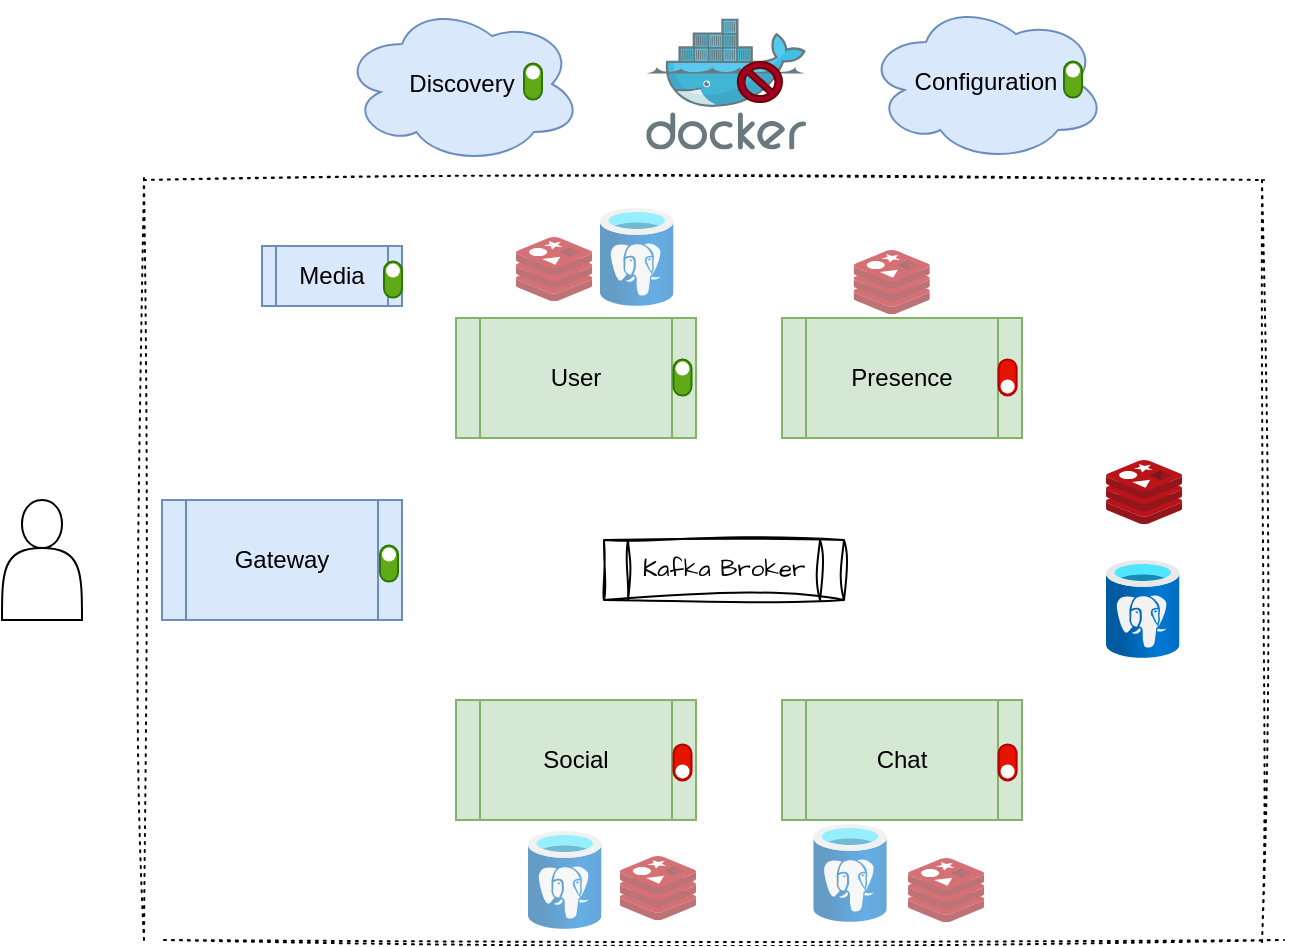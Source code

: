 <mxfile version="24.8.4">
  <diagram name="Página-1" id="XVfcslkLxp-1_akfeJbB">
    <mxGraphModel grid="1" page="1" gridSize="10" guides="1" tooltips="1" connect="1" arrows="1" fold="1" pageScale="1" pageWidth="827" pageHeight="1169" background="#ffffff" math="0" shadow="0">
      <root>
        <mxCell id="0" />
        <mxCell id="1" parent="0" />
        <mxCell id="vIGgO8d-_sJmQ2ijWdVl-20" value="Presence" style="shape=process;whiteSpace=wrap;html=1;backgroundOutline=1;fillColor=#d5e8d4;strokeColor=#82b366;shadow=0;" vertex="1" parent="1">
          <mxGeometry x="279" y="169" width="120" height="60" as="geometry" />
        </mxCell>
        <mxCell id="vIGgO8d-_sJmQ2ijWdVl-21" value="User" style="shape=process;whiteSpace=wrap;html=1;backgroundOutline=1;fillColor=#d5e8d4;strokeColor=#82b366;" vertex="1" parent="1">
          <mxGeometry x="116" y="169" width="120" height="60" as="geometry" />
        </mxCell>
        <mxCell id="vIGgO8d-_sJmQ2ijWdVl-22" value="Social" style="shape=process;whiteSpace=wrap;html=1;backgroundOutline=1;fillColor=#d5e8d4;strokeColor=#82b366;shadow=0;" vertex="1" parent="1">
          <mxGeometry x="116" y="360" width="120" height="60" as="geometry" />
        </mxCell>
        <mxCell id="vIGgO8d-_sJmQ2ijWdVl-28" value="Discovery" style="ellipse;shape=cloud;whiteSpace=wrap;html=1;fillColor=#dae8fc;strokeColor=#6c8ebf;" vertex="1" parent="1">
          <mxGeometry x="59" y="12" width="120" height="80" as="geometry" />
        </mxCell>
        <mxCell id="vIGgO8d-_sJmQ2ijWdVl-29" value="Configuration" style="ellipse;shape=cloud;whiteSpace=wrap;html=1;fillColor=#dae8fc;strokeColor=#6c8ebf;" vertex="1" parent="1">
          <mxGeometry x="321" y="11" width="120" height="80" as="geometry" />
        </mxCell>
        <mxCell id="xb10AkClEqbW55oiNbZ6-1" value="" style="shape=actor;whiteSpace=wrap;html=1;" vertex="1" parent="1">
          <mxGeometry x="-111" y="260" width="40" height="60" as="geometry" />
        </mxCell>
        <mxCell id="IZCMPp9ksf4zXM8ulBQ1-1" value="Media" style="shape=process;whiteSpace=wrap;html=1;backgroundOutline=1;fillColor=#dae8fc;strokeColor=#6c8ebf;" vertex="1" parent="1">
          <mxGeometry x="19" y="133" width="70" height="30" as="geometry" />
        </mxCell>
        <mxCell id="IZCMPp9ksf4zXM8ulBQ1-2" value="Chat" style="shape=process;whiteSpace=wrap;html=1;backgroundOutline=1;fillColor=#d5e8d4;strokeColor=#82b366;shadow=0;" vertex="1" parent="1">
          <mxGeometry x="279" y="360" width="120" height="60" as="geometry" />
        </mxCell>
        <mxCell id="IZCMPp9ksf4zXM8ulBQ1-3" value="Gateway" style="shape=process;whiteSpace=wrap;html=1;backgroundOutline=1;fillColor=#dae8fc;strokeColor=#6c8ebf;" vertex="1" parent="1">
          <mxGeometry x="-31" y="260" width="120" height="60" as="geometry" />
        </mxCell>
        <mxCell id="IZCMPp9ksf4zXM8ulBQ1-4" value="" style="shape=image;html=1;verticalAlign=top;verticalLabelPosition=bottom;labelBackgroundColor=#ffffff;imageAspect=0;aspect=fixed;image=https://cdn2.iconfinder.com/data/icons/boxicons-logos/24/bxl-spring-boot-128.png;hachureGap=4;fontFamily=Architects Daughter;fontSource=https%3A%2F%2Ffonts.googleapis.com%2Fcss%3Ffamily%3DArchitects%2BDaughter;imageBackground=none;imageBorder=none;fillColor=#d5e8d4;strokeColor=#82b366;shadow=0;" vertex="1" parent="1">
          <mxGeometry x="281" y="183" width="28" height="28" as="geometry" />
        </mxCell>
        <mxCell id="IZCMPp9ksf4zXM8ulBQ1-5" value="" style="shape=image;html=1;verticalAlign=top;verticalLabelPosition=bottom;labelBackgroundColor=#ffffff;imageAspect=0;aspect=fixed;image=https://cdn2.iconfinder.com/data/icons/boxicons-logos/24/bxl-spring-boot-128.png;sketch=1;hachureGap=4;jiggle=2;curveFitting=1;fontFamily=Architects Daughter;fontSource=https%3A%2F%2Ffonts.googleapis.com%2Fcss%3Ffamily%3DArchitects%2BDaughter;" vertex="1" parent="1">
          <mxGeometry x="130" y="185" width="28" height="28" as="geometry" />
        </mxCell>
        <mxCell id="IZCMPp9ksf4zXM8ulBQ1-6" value="" style="shape=image;html=1;verticalAlign=top;verticalLabelPosition=bottom;labelBackgroundColor=#ffffff;imageAspect=0;aspect=fixed;image=https://cdn2.iconfinder.com/data/icons/boxicons-logos/24/bxl-spring-boot-128.png;hachureGap=4;fontFamily=Architects Daughter;fontSource=https%3A%2F%2Ffonts.googleapis.com%2Fcss%3Ffamily%3DArchitects%2BDaughter;fillColor=#d5e8d4;strokeColor=#82b366;shadow=0;" vertex="1" parent="1">
          <mxGeometry x="290" y="375" width="28" height="28" as="geometry" />
        </mxCell>
        <mxCell id="IZCMPp9ksf4zXM8ulBQ1-7" value="" style="shape=image;html=1;verticalAlign=top;verticalLabelPosition=bottom;labelBackgroundColor=#ffffff;imageAspect=0;aspect=fixed;image=https://cdn2.iconfinder.com/data/icons/boxicons-logos/24/bxl-spring-boot-128.png;hachureGap=4;fontFamily=Architects Daughter;fontSource=https%3A%2F%2Ffonts.googleapis.com%2Fcss%3Ffamily%3DArchitects%2BDaughter;fillColor=#d5e8d4;strokeColor=#82b366;shadow=0;" vertex="1" parent="1">
          <mxGeometry x="122" y="375" width="28" height="28" as="geometry" />
        </mxCell>
        <mxCell id="IZCMPp9ksf4zXM8ulBQ1-8" value="" style="image;aspect=fixed;html=1;points=[];align=center;fontSize=12;image=img/lib/azure2/databases/Azure_Database_PostgreSQL_Server.svg;sketch=1;hachureGap=4;jiggle=2;curveFitting=1;fontFamily=Architects Daughter;fontSource=https%3A%2F%2Ffonts.googleapis.com%2Fcss%3Ffamily%3DArchitects%2BDaughter;opacity=60;" vertex="1" parent="1">
          <mxGeometry x="188" y="114" width="36.75" height="49" as="geometry" />
        </mxCell>
        <mxCell id="IZCMPp9ksf4zXM8ulBQ1-9" value="" style="shape=image;html=1;verticalAlign=top;verticalLabelPosition=bottom;labelBackgroundColor=#ffffff;imageAspect=0;aspect=fixed;image=https://cdn2.iconfinder.com/data/icons/boxicons-logos/24/bxl-spring-boot-128.png;sketch=1;hachureGap=4;jiggle=2;curveFitting=1;fontFamily=Architects Daughter;fontSource=https%3A%2F%2Ffonts.googleapis.com%2Fcss%3Ffamily%3DArchitects%2BDaughter;imageBackground=none;imageBorder=none;" vertex="1" parent="1">
          <mxGeometry x="9" y="133" width="28" height="28" as="geometry" />
        </mxCell>
        <mxCell id="IZCMPp9ksf4zXM8ulBQ1-10" value="" style="shape=image;html=1;verticalAlign=top;verticalLabelPosition=bottom;labelBackgroundColor=#ffffff;imageAspect=0;aspect=fixed;image=https://cdn2.iconfinder.com/data/icons/boxicons-logos/24/bxl-spring-boot-128.png;sketch=1;hachureGap=4;jiggle=2;curveFitting=1;fontFamily=Architects Daughter;fontSource=https%3A%2F%2Ffonts.googleapis.com%2Fcss%3Ffamily%3DArchitects%2BDaughter;imageBackground=none;imageBorder=none;" vertex="1" parent="1">
          <mxGeometry x="367" y="63" width="28" height="28" as="geometry" />
        </mxCell>
        <mxCell id="IZCMPp9ksf4zXM8ulBQ1-11" value="" style="shape=image;html=1;verticalAlign=top;verticalLabelPosition=bottom;labelBackgroundColor=#ffffff;imageAspect=0;aspect=fixed;image=https://cdn2.iconfinder.com/data/icons/boxicons-logos/24/bxl-spring-boot-128.png;sketch=1;hachureGap=4;jiggle=2;curveFitting=1;fontFamily=Architects Daughter;fontSource=https%3A%2F%2Ffonts.googleapis.com%2Fcss%3Ffamily%3DArchitects%2BDaughter;imageBackground=none;imageBorder=none;" vertex="1" parent="1">
          <mxGeometry x="105" y="63" width="28" height="28" as="geometry" />
        </mxCell>
        <mxCell id="IZCMPp9ksf4zXM8ulBQ1-12" value="" style="shape=image;html=1;verticalAlign=top;verticalLabelPosition=bottom;labelBackgroundColor=#ffffff;imageAspect=0;aspect=fixed;image=https://cdn2.iconfinder.com/data/icons/boxicons-logos/24/bxl-spring-boot-128.png;sketch=1;hachureGap=4;jiggle=2;curveFitting=1;fontFamily=Architects Daughter;fontSource=https%3A%2F%2Ffonts.googleapis.com%2Fcss%3Ffamily%3DArchitects%2BDaughter;imageBackground=none;imageBorder=none;" vertex="1" parent="1">
          <mxGeometry x="-24" y="276" width="28" height="28" as="geometry" />
        </mxCell>
        <mxCell id="IZCMPp9ksf4zXM8ulBQ1-17" value="" style="image;sketch=0;aspect=fixed;html=1;points=[];align=center;fontSize=12;image=img/lib/mscae/Cache_Redis_Product.svg;hachureGap=4;jiggle=2;curveFitting=1;fontFamily=Architects Daughter;fontSource=https%3A%2F%2Ffonts.googleapis.com%2Fcss%3Ffamily%3DArchitects%2BDaughter;opacity=60;" vertex="1" parent="1">
          <mxGeometry x="342" y="439" width="38.1" height="32" as="geometry" />
        </mxCell>
        <mxCell id="IZCMPp9ksf4zXM8ulBQ1-18" value="Kafka Broker" style="shape=process;whiteSpace=wrap;html=1;backgroundOutline=1;sketch=1;hachureGap=4;jiggle=2;curveFitting=1;fontFamily=Architects Daughter;fontSource=https%3A%2F%2Ffonts.googleapis.com%2Fcss%3Ffamily%3DArchitects%2BDaughter;" vertex="1" parent="1">
          <mxGeometry x="190" y="280" width="120" height="30" as="geometry" />
        </mxCell>
        <mxCell id="IZCMPp9ksf4zXM8ulBQ1-19" value="" style="image;sketch=0;aspect=fixed;html=1;points=[];align=center;fontSize=12;image=img/lib/mscae/Cache_Redis_Product.svg;hachureGap=4;jiggle=2;curveFitting=1;fontFamily=Architects Daughter;fontSource=https%3A%2F%2Ffonts.googleapis.com%2Fcss%3Ffamily%3DArchitects%2BDaughter;opacity=60;" vertex="1" parent="1">
          <mxGeometry x="197.9" y="438" width="38.1" height="32" as="geometry" />
        </mxCell>
        <mxCell id="IZCMPp9ksf4zXM8ulBQ1-20" value="" style="image;sketch=0;aspect=fixed;html=1;points=[];align=center;fontSize=12;image=img/lib/mscae/Cache_Redis_Product.svg;hachureGap=4;jiggle=2;curveFitting=1;fontFamily=Architects Daughter;fontSource=https%3A%2F%2Ffonts.googleapis.com%2Fcss%3Ffamily%3DArchitects%2BDaughter;opacity=60;" vertex="1" parent="1">
          <mxGeometry x="314.8" y="135" width="38.1" height="32" as="geometry" />
        </mxCell>
        <mxCell id="IZCMPp9ksf4zXM8ulBQ1-21" value="" style="image;sketch=0;aspect=fixed;html=1;points=[];align=center;fontSize=12;image=img/lib/mscae/Cache_Redis_Product.svg;hachureGap=4;jiggle=2;curveFitting=1;fontFamily=Architects Daughter;fontSource=https%3A%2F%2Ffonts.googleapis.com%2Fcss%3Ffamily%3DArchitects%2BDaughter;opacity=60;" vertex="1" parent="1">
          <mxGeometry x="146" y="128.5" width="38.1" height="32" as="geometry" />
        </mxCell>
        <mxCell id="cuLA7Copchl5w8dbtc5D-1" value="" style="endArrow=none;dashed=1;html=1;dashPattern=1 3;strokeWidth=1;rounded=0;sketch=1;hachureGap=4;jiggle=2;curveFitting=1;fontFamily=Architects Daughter;fontSource=https%3A%2F%2Ffonts.googleapis.com%2Fcss%3Ffamily%3DArchitects%2BDaughter;" edge="1" parent="1">
          <mxGeometry width="50" height="50" relative="1" as="geometry">
            <mxPoint x="-40" y="100" as="sourcePoint" />
            <mxPoint x="520" y="100" as="targetPoint" />
          </mxGeometry>
        </mxCell>
        <mxCell id="cuLA7Copchl5w8dbtc5D-2" value="" style="endArrow=none;dashed=1;html=1;dashPattern=1 3;strokeWidth=1;rounded=0;sketch=1;hachureGap=4;jiggle=2;curveFitting=1;fontFamily=Architects Daughter;fontSource=https%3A%2F%2Ffonts.googleapis.com%2Fcss%3Ffamily%3DArchitects%2BDaughter;" edge="1" parent="1">
          <mxGeometry width="50" height="50" relative="1" as="geometry">
            <mxPoint x="-30" y="480" as="sourcePoint" />
            <mxPoint x="530" y="480" as="targetPoint" />
          </mxGeometry>
        </mxCell>
        <mxCell id="cuLA7Copchl5w8dbtc5D-4" value="" style="endArrow=none;dashed=1;html=1;dashPattern=1 3;strokeWidth=1;rounded=0;sketch=1;hachureGap=4;jiggle=2;curveFitting=1;fontFamily=Architects Daughter;fontSource=https%3A%2F%2Ffonts.googleapis.com%2Fcss%3Ffamily%3DArchitects%2BDaughter;" edge="1" parent="1">
          <mxGeometry width="50" height="50" relative="1" as="geometry">
            <mxPoint x="-40" y="480" as="sourcePoint" />
            <mxPoint x="-40" y="99" as="targetPoint" />
          </mxGeometry>
        </mxCell>
        <mxCell id="cuLA7Copchl5w8dbtc5D-5" value="" style="endArrow=none;dashed=1;html=1;dashPattern=1 3;strokeWidth=1;rounded=0;sketch=1;hachureGap=4;jiggle=2;curveFitting=1;fontFamily=Architects Daughter;fontSource=https%3A%2F%2Ffonts.googleapis.com%2Fcss%3Ffamily%3DArchitects%2BDaughter;" edge="1" parent="1">
          <mxGeometry width="50" height="50" relative="1" as="geometry">
            <mxPoint x="519" y="481" as="sourcePoint" />
            <mxPoint x="519" y="100" as="targetPoint" />
          </mxGeometry>
        </mxCell>
        <mxCell id="W-ce0daFif6f4AyQGTuz-4" value="" style="image;aspect=fixed;html=1;points=[];align=center;fontSize=12;image=img/lib/mscae/Docker.svg;fillColor=#d5e8d4;strokeColor=#82b366;shadow=0;opacity=75;" vertex="1" parent="1">
          <mxGeometry x="211.1" y="19.2" width="80" height="65.6" as="geometry" />
        </mxCell>
        <mxCell id="5aAHZvWITC7c0Dzl3Sy2-1" value="" style="image;sketch=0;aspect=fixed;html=1;points=[];align=center;fontSize=12;image=img/lib/mscae/Cache_Redis_Product.svg;hachureGap=4;jiggle=2;curveFitting=1;fontFamily=Architects Daughter;fontSource=https%3A%2F%2Ffonts.googleapis.com%2Fcss%3Ffamily%3DArchitects%2BDaughter;" vertex="1" parent="1">
          <mxGeometry x="441.0" y="240" width="38.1" height="32" as="geometry" />
        </mxCell>
        <mxCell id="5aAHZvWITC7c0Dzl3Sy2-2" value="" style="image;aspect=fixed;html=1;points=[];align=center;fontSize=12;image=img/lib/azure2/databases/Azure_Database_PostgreSQL_Server.svg;sketch=1;hachureGap=4;jiggle=2;curveFitting=1;fontFamily=Architects Daughter;fontSource=https%3A%2F%2Ffonts.googleapis.com%2Fcss%3Ffamily%3DArchitects%2BDaughter;" vertex="1" parent="1">
          <mxGeometry x="441" y="290" width="36.75" height="49" as="geometry" />
        </mxCell>
        <mxCell id="5aAHZvWITC7c0Dzl3Sy2-3" value="" style="image;aspect=fixed;html=1;points=[];align=center;fontSize=12;image=img/lib/azure2/databases/Azure_Database_PostgreSQL_Server.svg;sketch=1;hachureGap=4;jiggle=2;curveFitting=1;fontFamily=Architects Daughter;fontSource=https%3A%2F%2Ffonts.googleapis.com%2Fcss%3Ffamily%3DArchitects%2BDaughter;opacity=60;" vertex="1" parent="1">
          <mxGeometry x="152" y="425.5" width="36.75" height="49" as="geometry" />
        </mxCell>
        <mxCell id="5aAHZvWITC7c0Dzl3Sy2-4" value="" style="image;aspect=fixed;html=1;points=[];align=center;fontSize=12;image=img/lib/azure2/databases/Azure_Database_PostgreSQL_Server.svg;sketch=1;hachureGap=4;jiggle=2;curveFitting=1;fontFamily=Architects Daughter;fontSource=https%3A%2F%2Ffonts.googleapis.com%2Fcss%3Ffamily%3DArchitects%2BDaughter;opacity=60;" vertex="1" parent="1">
          <mxGeometry x="294.63" y="422" width="36.75" height="49" as="geometry" />
        </mxCell>
        <mxCell id="dJ4MYvDO9VTPVAZJK-hY-4" value="" style="verticalLabelPosition=bottom;verticalAlign=top;html=1;shape=mxgraph.basic.no_symbol;fillColor=#a20025;fontColor=#ffffff;strokeColor=#6F0000;" vertex="1" parent="1">
          <mxGeometry x="256.9" y="41" width="22.1" height="20" as="geometry" />
        </mxCell>
        <mxCell id="dJ4MYvDO9VTPVAZJK-hY-8" value="" style="html=1;verticalLabelPosition=bottom;labelBackgroundColor=#ffffff;verticalAlign=top;shadow=0;dashed=0;strokeWidth=1;shape=mxgraph.ios7ui.onOffButton;buttonState=on;strokeColor=#2D7600;strokeColor2=#aaaaaa;fillColor=#60a917;fillColor2=#ffffff;fontColor=#ffffff;flipH=0;flipV=0;direction=north;" vertex="1" parent="1">
          <mxGeometry x="224.75" y="192.2" width="9" height="15.6" as="geometry" />
        </mxCell>
        <mxCell id="dJ4MYvDO9VTPVAZJK-hY-11" value="" style="html=1;verticalLabelPosition=bottom;labelBackgroundColor=#ffffff;verticalAlign=top;shadow=0;dashed=0;strokeWidth=1;shape=mxgraph.ios7ui.onOffButton;buttonState=on;strokeColor=#B20000;strokeColor2=#aaaaaa;fillColor=#e51400;fillColor2=#ffffff;fontColor=#ffffff;flipH=1;flipV=0;direction=south;" vertex="1" parent="1">
          <mxGeometry x="387.3" y="189.7" width="9" height="15.6" as="geometry" />
        </mxCell>
        <mxCell id="dJ4MYvDO9VTPVAZJK-hY-15" value="" style="html=1;verticalLabelPosition=bottom;labelBackgroundColor=#ffffff;verticalAlign=top;shadow=0;dashed=0;strokeWidth=1;shape=mxgraph.ios7ui.onOffButton;buttonState=on;strokeColor=#B20000;strokeColor2=#aaaaaa;fillColor=#e51400;fillColor2=#ffffff;fontColor=#ffffff;flipH=1;flipV=0;direction=south;" vertex="1" parent="1">
          <mxGeometry x="387.3" y="382.2" width="9" height="15.6" as="geometry" />
        </mxCell>
        <mxCell id="dJ4MYvDO9VTPVAZJK-hY-16" value="" style="html=1;verticalLabelPosition=bottom;labelBackgroundColor=#ffffff;verticalAlign=top;shadow=0;dashed=0;strokeWidth=1;shape=mxgraph.ios7ui.onOffButton;buttonState=on;strokeColor=#B20000;strokeColor2=#aaaaaa;fillColor=#e51400;fillColor2=#ffffff;fontColor=#ffffff;flipH=1;flipV=0;direction=south;" vertex="1" parent="1">
          <mxGeometry x="224.75" y="382.2" width="9" height="15.6" as="geometry" />
        </mxCell>
        <mxCell id="dJ4MYvDO9VTPVAZJK-hY-17" value="" style="html=1;verticalLabelPosition=bottom;labelBackgroundColor=#ffffff;verticalAlign=top;shadow=0;dashed=0;strokeWidth=1;shape=mxgraph.ios7ui.onOffButton;buttonState=on;strokeColor=#2D7600;strokeColor2=#aaaaaa;fillColor=#60a917;fillColor2=#ffffff;fontColor=#ffffff;flipH=0;flipV=0;direction=north;" vertex="1" parent="1">
          <mxGeometry x="80" y="143.2" width="9" height="15.6" as="geometry" />
        </mxCell>
        <mxCell id="dJ4MYvDO9VTPVAZJK-hY-18" value="" style="html=1;verticalLabelPosition=bottom;labelBackgroundColor=#ffffff;verticalAlign=top;shadow=0;dashed=0;strokeWidth=1;shape=mxgraph.ios7ui.onOffButton;buttonState=on;strokeColor=#2D7600;strokeColor2=#aaaaaa;fillColor=#60a917;fillColor2=#ffffff;fontColor=#ffffff;flipH=0;flipV=0;direction=north;" vertex="1" parent="1">
          <mxGeometry x="78" y="285.2" width="9" height="15.6" as="geometry" />
        </mxCell>
        <mxCell id="dJ4MYvDO9VTPVAZJK-hY-19" value="" style="html=1;verticalLabelPosition=bottom;labelBackgroundColor=#ffffff;verticalAlign=top;shadow=0;dashed=0;strokeWidth=1;shape=mxgraph.ios7ui.onOffButton;buttonState=on;strokeColor=#2D7600;strokeColor2=#aaaaaa;fillColor=#60a917;fillColor2=#ffffff;fontColor=#ffffff;flipH=0;flipV=0;direction=north;" vertex="1" parent="1">
          <mxGeometry x="150" y="44.2" width="9" height="15.6" as="geometry" />
        </mxCell>
        <mxCell id="dJ4MYvDO9VTPVAZJK-hY-20" value="" style="html=1;verticalLabelPosition=bottom;labelBackgroundColor=#ffffff;verticalAlign=top;shadow=0;dashed=0;strokeWidth=1;shape=mxgraph.ios7ui.onOffButton;buttonState=on;strokeColor=#2D7600;strokeColor2=#aaaaaa;fillColor=#60a917;fillColor2=#ffffff;fontColor=#ffffff;flipH=0;flipV=0;direction=north;" vertex="1" parent="1">
          <mxGeometry x="420" y="43.2" width="9" height="15.6" as="geometry" />
        </mxCell>
      </root>
    </mxGraphModel>
  </diagram>
</mxfile>
